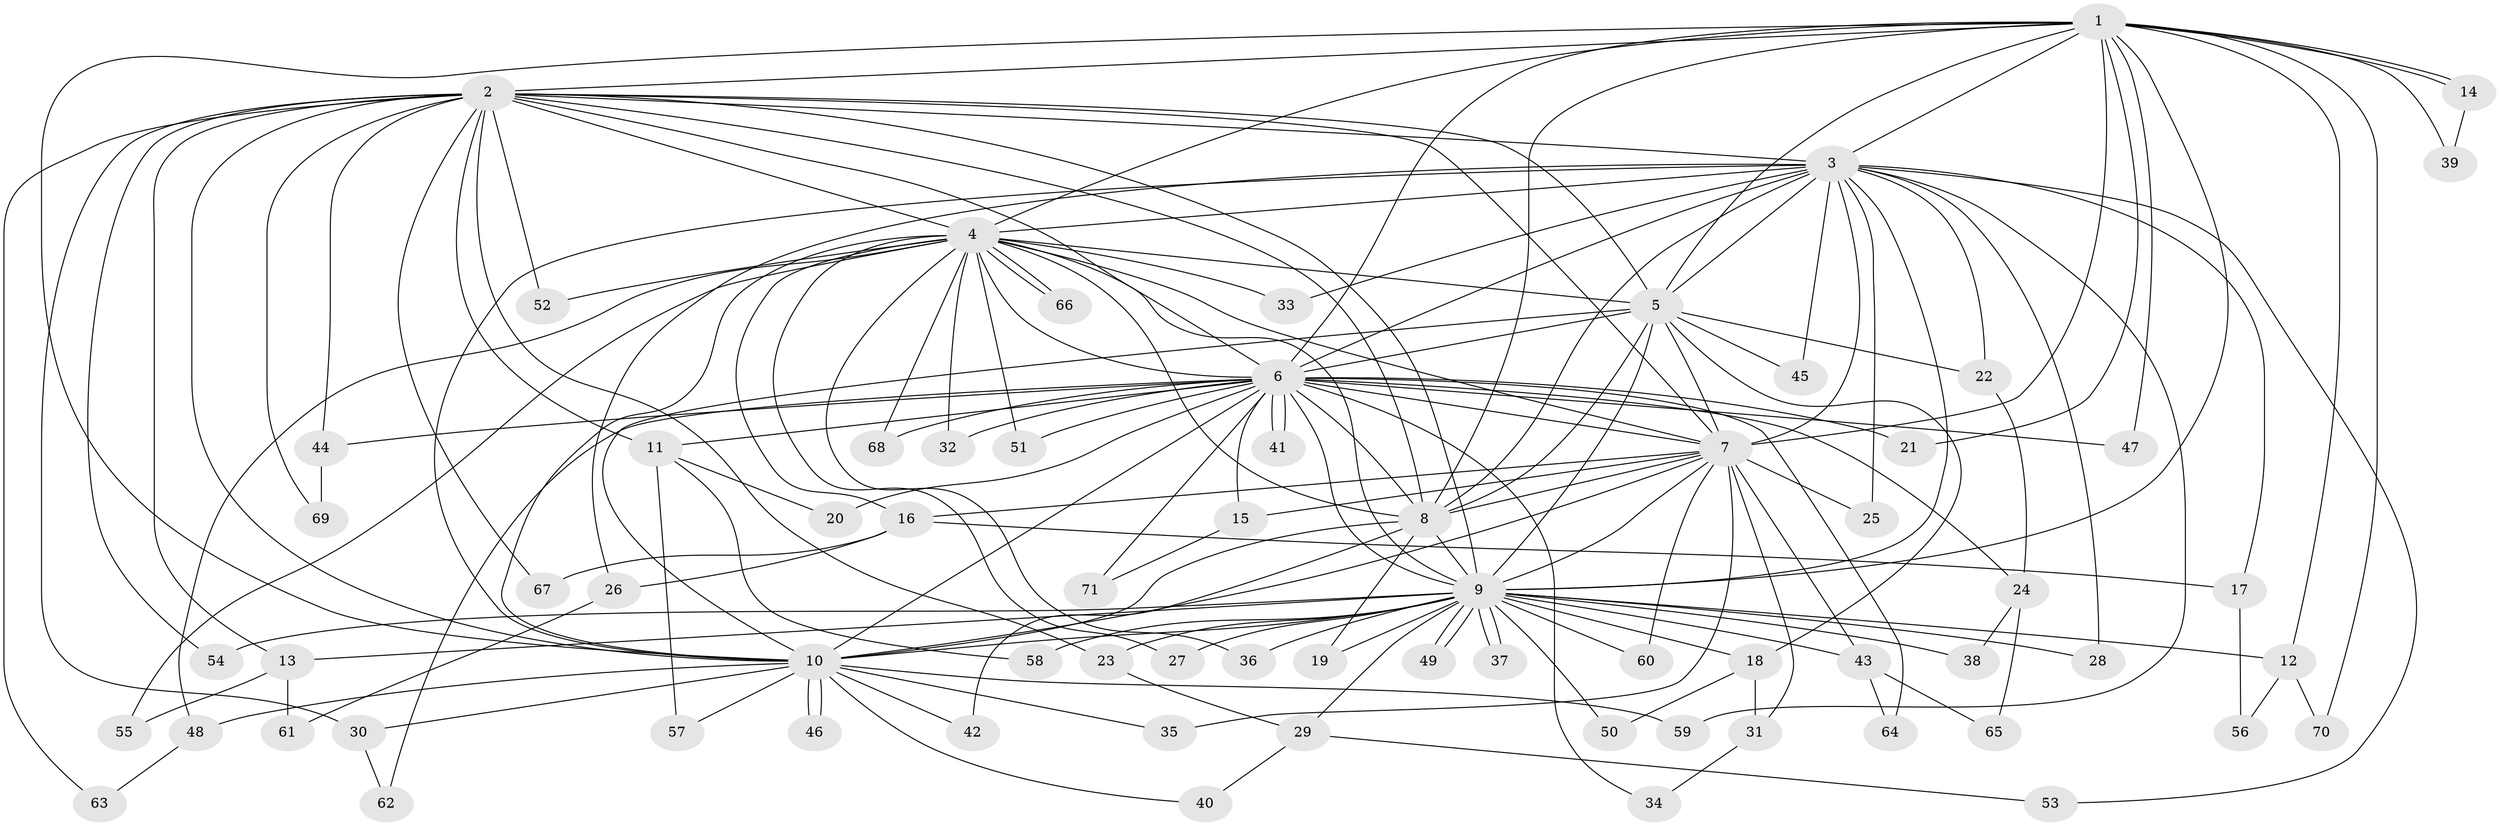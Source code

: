// coarse degree distribution, {14: 0.0392156862745098, 17: 0.0392156862745098, 15: 0.0196078431372549, 19: 0.0196078431372549, 12: 0.0196078431372549, 21: 0.0196078431372549, 25: 0.0196078431372549, 4: 0.0784313725490196, 3: 0.17647058823529413, 2: 0.5294117647058824, 6: 0.0196078431372549, 5: 0.0196078431372549}
// Generated by graph-tools (version 1.1) at 2025/23/03/03/25 07:23:40]
// undirected, 71 vertices, 167 edges
graph export_dot {
graph [start="1"]
  node [color=gray90,style=filled];
  1;
  2;
  3;
  4;
  5;
  6;
  7;
  8;
  9;
  10;
  11;
  12;
  13;
  14;
  15;
  16;
  17;
  18;
  19;
  20;
  21;
  22;
  23;
  24;
  25;
  26;
  27;
  28;
  29;
  30;
  31;
  32;
  33;
  34;
  35;
  36;
  37;
  38;
  39;
  40;
  41;
  42;
  43;
  44;
  45;
  46;
  47;
  48;
  49;
  50;
  51;
  52;
  53;
  54;
  55;
  56;
  57;
  58;
  59;
  60;
  61;
  62;
  63;
  64;
  65;
  66;
  67;
  68;
  69;
  70;
  71;
  1 -- 2;
  1 -- 3;
  1 -- 4;
  1 -- 5;
  1 -- 6;
  1 -- 7;
  1 -- 8;
  1 -- 9;
  1 -- 10;
  1 -- 12;
  1 -- 14;
  1 -- 14;
  1 -- 21;
  1 -- 39;
  1 -- 47;
  1 -- 70;
  2 -- 3;
  2 -- 4;
  2 -- 5;
  2 -- 6;
  2 -- 7;
  2 -- 8;
  2 -- 9;
  2 -- 10;
  2 -- 11;
  2 -- 13;
  2 -- 23;
  2 -- 30;
  2 -- 44;
  2 -- 52;
  2 -- 54;
  2 -- 63;
  2 -- 67;
  2 -- 69;
  3 -- 4;
  3 -- 5;
  3 -- 6;
  3 -- 7;
  3 -- 8;
  3 -- 9;
  3 -- 10;
  3 -- 17;
  3 -- 22;
  3 -- 25;
  3 -- 26;
  3 -- 28;
  3 -- 33;
  3 -- 45;
  3 -- 53;
  3 -- 59;
  4 -- 5;
  4 -- 6;
  4 -- 7;
  4 -- 8;
  4 -- 9;
  4 -- 10;
  4 -- 16;
  4 -- 27;
  4 -- 32;
  4 -- 33;
  4 -- 36;
  4 -- 48;
  4 -- 51;
  4 -- 52;
  4 -- 55;
  4 -- 66;
  4 -- 66;
  4 -- 68;
  5 -- 6;
  5 -- 7;
  5 -- 8;
  5 -- 9;
  5 -- 10;
  5 -- 18;
  5 -- 22;
  5 -- 45;
  6 -- 7;
  6 -- 8;
  6 -- 9;
  6 -- 10;
  6 -- 11;
  6 -- 15;
  6 -- 20;
  6 -- 21;
  6 -- 24;
  6 -- 32;
  6 -- 34;
  6 -- 41;
  6 -- 41;
  6 -- 44;
  6 -- 47;
  6 -- 51;
  6 -- 62;
  6 -- 64;
  6 -- 68;
  6 -- 71;
  7 -- 8;
  7 -- 9;
  7 -- 10;
  7 -- 15;
  7 -- 16;
  7 -- 25;
  7 -- 31;
  7 -- 35;
  7 -- 43;
  7 -- 60;
  8 -- 9;
  8 -- 10;
  8 -- 19;
  8 -- 42;
  9 -- 10;
  9 -- 12;
  9 -- 13;
  9 -- 18;
  9 -- 19;
  9 -- 23;
  9 -- 27;
  9 -- 28;
  9 -- 29;
  9 -- 36;
  9 -- 37;
  9 -- 37;
  9 -- 38;
  9 -- 43;
  9 -- 49;
  9 -- 49;
  9 -- 50;
  9 -- 54;
  9 -- 58;
  9 -- 60;
  10 -- 30;
  10 -- 35;
  10 -- 40;
  10 -- 42;
  10 -- 46;
  10 -- 46;
  10 -- 48;
  10 -- 57;
  10 -- 59;
  11 -- 20;
  11 -- 57;
  11 -- 58;
  12 -- 56;
  12 -- 70;
  13 -- 55;
  13 -- 61;
  14 -- 39;
  15 -- 71;
  16 -- 17;
  16 -- 26;
  16 -- 67;
  17 -- 56;
  18 -- 31;
  18 -- 50;
  22 -- 24;
  23 -- 29;
  24 -- 38;
  24 -- 65;
  26 -- 61;
  29 -- 40;
  29 -- 53;
  30 -- 62;
  31 -- 34;
  43 -- 64;
  43 -- 65;
  44 -- 69;
  48 -- 63;
}
